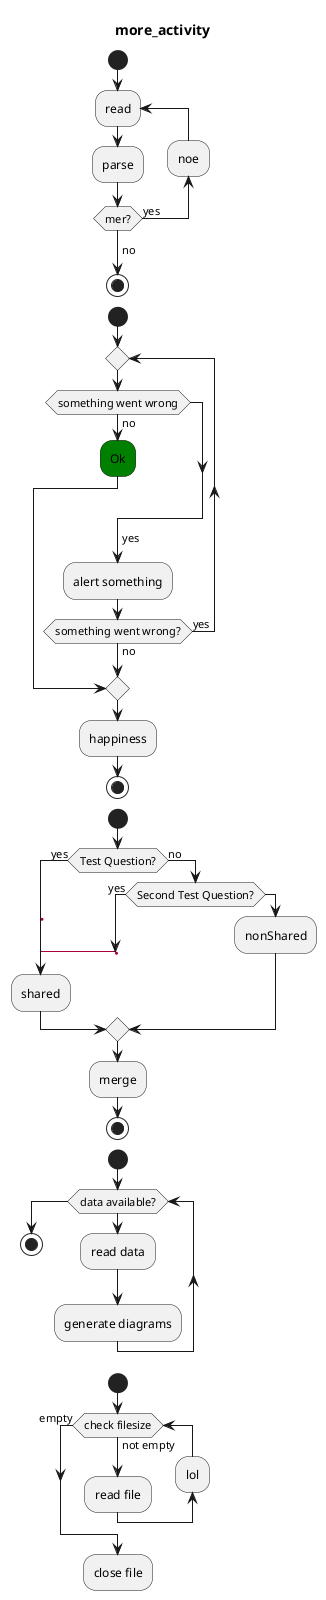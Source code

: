 @startuml
title more_activity

start

repeat :read;
:parse;
backward:noe;
repeat while (mer?) is (yes)
-> no;

stop

start

repeat
	if (something went wrong) then (no)
		#green:Ok;
		break
	endif
		->yes;
		:alert something;
repeat while (something went wrong?) is (yes) not (no)
:happiness;

stop

start
if (Test Question?) then (yes)
'space label only for alignment
label sp_lab0
label sp_lab1
'real label
label lab
:shared;
else (no)
if (Second Test Question?) then (yes)
label sp_lab2
goto sp_lab1
else
:nonShared;
endif
endif
:merge;
stop

start

while (data available?)
	:read data;
	:generate diagrams;
endwhile

stop

start

while (check filesize) is (not empty)
	:read file;
	backward:lol;
endwhile (empty)
:close file;

kill
@enduml
